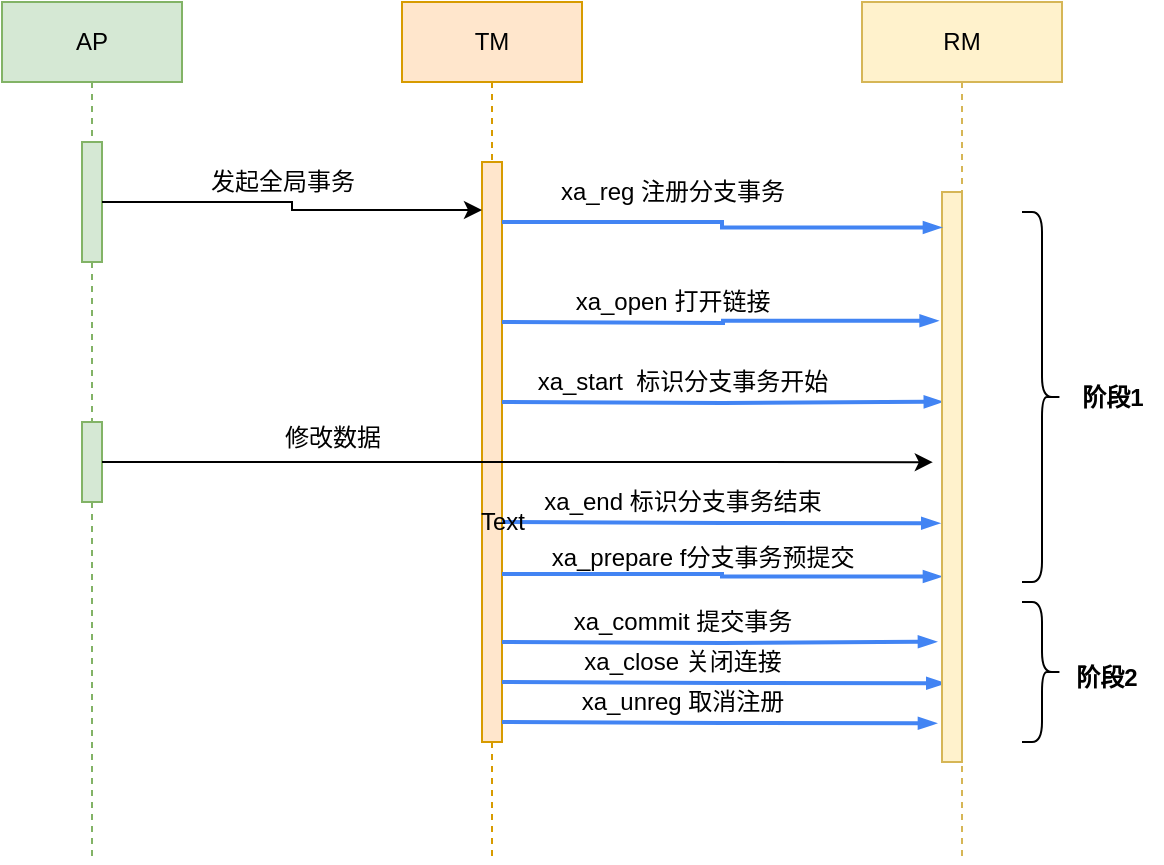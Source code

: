 <mxfile version="16.1.2" type="device"><diagram id="uwQ7fB3vAcFdgCGHM-jJ" name="第 1 页"><mxGraphModel dx="1104" dy="680" grid="1" gridSize="10" guides="1" tooltips="1" connect="1" arrows="1" fold="1" page="1" pageScale="1" pageWidth="827" pageHeight="1169" math="0" shadow="0"><root><mxCell id="0"/><mxCell id="1" parent="0"/><mxCell id="gxXR6-Cvvx1Od_g-BVg4-1" value="AP" style="shape=umlLifeline;perimeter=lifelinePerimeter;whiteSpace=wrap;html=1;container=1;collapsible=0;recursiveResize=0;outlineConnect=0;fillColor=#d5e8d4;strokeColor=#82b366;" vertex="1" parent="1"><mxGeometry x="160" y="490" width="90" height="430" as="geometry"/></mxCell><mxCell id="gxXR6-Cvvx1Od_g-BVg4-4" value="" style="html=1;points=[];perimeter=orthogonalPerimeter;fillColor=#d5e8d4;strokeColor=#82b366;" vertex="1" parent="gxXR6-Cvvx1Od_g-BVg4-1"><mxGeometry x="40" y="70" width="10" height="60" as="geometry"/></mxCell><mxCell id="gxXR6-Cvvx1Od_g-BVg4-16" value="" style="html=1;points=[];perimeter=orthogonalPerimeter;fillColor=#d5e8d4;strokeColor=#82b366;" vertex="1" parent="gxXR6-Cvvx1Od_g-BVg4-1"><mxGeometry x="40" y="210" width="10" height="40" as="geometry"/></mxCell><mxCell id="gxXR6-Cvvx1Od_g-BVg4-2" value="TM" style="shape=umlLifeline;perimeter=lifelinePerimeter;whiteSpace=wrap;html=1;container=1;collapsible=0;recursiveResize=0;outlineConnect=0;fillColor=#ffe6cc;strokeColor=#d79b00;" vertex="1" parent="1"><mxGeometry x="360" y="490" width="90" height="430" as="geometry"/></mxCell><mxCell id="gxXR6-Cvvx1Od_g-BVg4-6" value="" style="html=1;points=[];perimeter=orthogonalPerimeter;fillColor=#ffe6cc;strokeColor=#d79b00;" vertex="1" parent="gxXR6-Cvvx1Od_g-BVg4-2"><mxGeometry x="40" y="80" width="10" height="290" as="geometry"/></mxCell><mxCell id="gxXR6-Cvvx1Od_g-BVg4-11" value="" style="edgeStyle=orthogonalEdgeStyle;fontSize=12;html=1;endArrow=blockThin;endFill=1;rounded=0;strokeWidth=2;endSize=4;startSize=4;dashed=0;strokeColor=#4284F3;entryX=-0.21;entryY=0.226;entryDx=0;entryDy=0;entryPerimeter=0;" edge="1" parent="gxXR6-Cvvx1Od_g-BVg4-2" target="gxXR6-Cvvx1Od_g-BVg4-8"><mxGeometry width="100" relative="1" as="geometry"><mxPoint x="50" y="160" as="sourcePoint"/><mxPoint x="220" y="160" as="targetPoint"/></mxGeometry></mxCell><mxCell id="gxXR6-Cvvx1Od_g-BVg4-13" value="" style="edgeStyle=orthogonalEdgeStyle;fontSize=12;html=1;endArrow=blockThin;endFill=1;rounded=0;strokeWidth=2;endSize=4;startSize=4;dashed=0;strokeColor=#4284F3;entryX=0;entryY=0.368;entryDx=0;entryDy=0;entryPerimeter=0;" edge="1" parent="gxXR6-Cvvx1Od_g-BVg4-2" target="gxXR6-Cvvx1Od_g-BVg4-8"><mxGeometry width="100" relative="1" as="geometry"><mxPoint x="50" y="200" as="sourcePoint"/><mxPoint x="150" y="200" as="targetPoint"/></mxGeometry></mxCell><mxCell id="gxXR6-Cvvx1Od_g-BVg4-21" value="" style="edgeStyle=orthogonalEdgeStyle;fontSize=12;html=1;endArrow=blockThin;endFill=1;rounded=0;strokeWidth=2;endSize=4;startSize=4;dashed=0;strokeColor=#4284F3;entryX=-0.043;entryY=0.81;entryDx=0;entryDy=0;entryPerimeter=0;" edge="1" parent="gxXR6-Cvvx1Od_g-BVg4-2"><mxGeometry width="100" relative="1" as="geometry"><mxPoint x="50" y="286" as="sourcePoint"/><mxPoint x="269.57" y="287.3" as="targetPoint"/><Array as="points"><mxPoint x="160" y="286"/><mxPoint x="160" y="287"/></Array></mxGeometry></mxCell><mxCell id="gxXR6-Cvvx1Od_g-BVg4-23" value="" style="edgeStyle=orthogonalEdgeStyle;fontSize=12;html=1;endArrow=blockThin;endFill=1;rounded=0;strokeWidth=2;endSize=4;startSize=4;dashed=0;strokeColor=#4284F3;entryX=-0.293;entryY=0.789;entryDx=0;entryDy=0;entryPerimeter=0;" edge="1" parent="gxXR6-Cvvx1Od_g-BVg4-2" target="gxXR6-Cvvx1Od_g-BVg4-8"><mxGeometry width="100" relative="1" as="geometry"><mxPoint x="50" y="320" as="sourcePoint"/><mxPoint x="150" y="320" as="targetPoint"/></mxGeometry></mxCell><mxCell id="gxXR6-Cvvx1Od_g-BVg4-25" value="" style="edgeStyle=orthogonalEdgeStyle;fontSize=12;html=1;endArrow=blockThin;endFill=1;rounded=0;strokeWidth=2;endSize=4;startSize=4;dashed=0;strokeColor=#4284F3;entryX=0.124;entryY=0.862;entryDx=0;entryDy=0;entryPerimeter=0;" edge="1" parent="gxXR6-Cvvx1Od_g-BVg4-2" target="gxXR6-Cvvx1Od_g-BVg4-8"><mxGeometry width="100" relative="1" as="geometry"><mxPoint x="50" y="340" as="sourcePoint"/><mxPoint x="150" y="340" as="targetPoint"/></mxGeometry></mxCell><mxCell id="gxXR6-Cvvx1Od_g-BVg4-27" value="" style="edgeStyle=orthogonalEdgeStyle;fontSize=12;html=1;endArrow=blockThin;endFill=1;rounded=0;strokeWidth=2;endSize=4;startSize=4;dashed=0;strokeColor=#4284F3;entryX=-0.293;entryY=0.932;entryDx=0;entryDy=0;entryPerimeter=0;" edge="1" parent="gxXR6-Cvvx1Od_g-BVg4-2" target="gxXR6-Cvvx1Od_g-BVg4-8"><mxGeometry width="100" relative="1" as="geometry"><mxPoint x="50" y="360" as="sourcePoint"/><mxPoint x="150" y="360" as="targetPoint"/></mxGeometry></mxCell><mxCell id="gxXR6-Cvvx1Od_g-BVg4-3" value="RM" style="shape=umlLifeline;perimeter=lifelinePerimeter;whiteSpace=wrap;html=1;container=1;collapsible=0;recursiveResize=0;outlineConnect=0;fillColor=#fff2cc;strokeColor=#d6b656;" vertex="1" parent="1"><mxGeometry x="590" y="490" width="100" height="430" as="geometry"/></mxCell><mxCell id="gxXR6-Cvvx1Od_g-BVg4-8" value="" style="html=1;points=[];perimeter=orthogonalPerimeter;fillColor=#fff2cc;strokeColor=#d6b656;" vertex="1" parent="gxXR6-Cvvx1Od_g-BVg4-3"><mxGeometry x="40" y="95" width="10" height="285" as="geometry"/></mxCell><mxCell id="gxXR6-Cvvx1Od_g-BVg4-29" value="" style="shape=curlyBracket;whiteSpace=wrap;html=1;rounded=1;flipH=1;" vertex="1" parent="gxXR6-Cvvx1Od_g-BVg4-3"><mxGeometry x="80" y="105" width="20" height="185" as="geometry"/></mxCell><mxCell id="gxXR6-Cvvx1Od_g-BVg4-31" value="" style="shape=curlyBracket;whiteSpace=wrap;html=1;rounded=1;flipH=1;" vertex="1" parent="gxXR6-Cvvx1Od_g-BVg4-3"><mxGeometry x="80" y="300" width="20" height="70" as="geometry"/></mxCell><mxCell id="gxXR6-Cvvx1Od_g-BVg4-5" style="edgeStyle=orthogonalEdgeStyle;rounded=0;orthogonalLoop=1;jettySize=auto;html=1;" edge="1" parent="1" source="gxXR6-Cvvx1Od_g-BVg4-4"><mxGeometry relative="1" as="geometry"><mxPoint x="400" y="594" as="targetPoint"/><Array as="points"><mxPoint x="305" y="590"/><mxPoint x="305" y="594"/></Array></mxGeometry></mxCell><mxCell id="gxXR6-Cvvx1Od_g-BVg4-7" value="发起全局事务" style="text;html=1;align=center;verticalAlign=middle;resizable=0;points=[];autosize=1;strokeColor=none;fillColor=none;" vertex="1" parent="1"><mxGeometry x="255" y="570" width="90" height="20" as="geometry"/></mxCell><mxCell id="gxXR6-Cvvx1Od_g-BVg4-9" value="" style="edgeStyle=orthogonalEdgeStyle;fontSize=12;html=1;endArrow=blockThin;endFill=1;rounded=0;strokeWidth=2;endSize=4;startSize=4;dashed=0;strokeColor=#4284F3;entryX=-0.043;entryY=0.077;entryDx=0;entryDy=0;entryPerimeter=0;" edge="1" parent="1"><mxGeometry width="100" relative="1" as="geometry"><mxPoint x="410" y="600" as="sourcePoint"/><mxPoint x="629.57" y="602.71" as="targetPoint"/><Array as="points"><mxPoint x="520" y="600"/><mxPoint x="520" y="603"/></Array></mxGeometry></mxCell><mxCell id="gxXR6-Cvvx1Od_g-BVg4-10" value="xa_reg 注册分支事务" style="text;html=1;align=center;verticalAlign=middle;resizable=0;points=[];autosize=1;strokeColor=none;fillColor=none;" vertex="1" parent="1"><mxGeometry x="430" y="575" width="130" height="20" as="geometry"/></mxCell><mxCell id="gxXR6-Cvvx1Od_g-BVg4-12" value="xa_open 打开链接" style="text;html=1;align=center;verticalAlign=middle;resizable=0;points=[];autosize=1;strokeColor=none;fillColor=none;" vertex="1" parent="1"><mxGeometry x="440" y="630" width="110" height="20" as="geometry"/></mxCell><mxCell id="gxXR6-Cvvx1Od_g-BVg4-14" value="xa_start&amp;nbsp; 标识分支事务开始" style="text;html=1;align=center;verticalAlign=middle;resizable=0;points=[];autosize=1;strokeColor=none;fillColor=none;" vertex="1" parent="1"><mxGeometry x="420" y="670" width="160" height="20" as="geometry"/></mxCell><mxCell id="gxXR6-Cvvx1Od_g-BVg4-17" style="edgeStyle=orthogonalEdgeStyle;rounded=0;orthogonalLoop=1;jettySize=auto;html=1;entryX=-0.46;entryY=0.474;entryDx=0;entryDy=0;entryPerimeter=0;" edge="1" parent="1" source="gxXR6-Cvvx1Od_g-BVg4-16" target="gxXR6-Cvvx1Od_g-BVg4-8"><mxGeometry relative="1" as="geometry"><Array as="points"/></mxGeometry></mxCell><mxCell id="gxXR6-Cvvx1Od_g-BVg4-18" value="修改数据" style="text;html=1;align=center;verticalAlign=middle;resizable=0;points=[];autosize=1;strokeColor=none;fillColor=none;" vertex="1" parent="1"><mxGeometry x="295" y="698" width="60" height="20" as="geometry"/></mxCell><mxCell id="gxXR6-Cvvx1Od_g-BVg4-19" value="" style="edgeStyle=orthogonalEdgeStyle;fontSize=12;html=1;endArrow=blockThin;endFill=1;rounded=0;strokeWidth=2;endSize=4;startSize=4;dashed=0;strokeColor=#4284F3;entryX=-0.127;entryY=0.581;entryDx=0;entryDy=0;entryPerimeter=0;" edge="1" parent="1" target="gxXR6-Cvvx1Od_g-BVg4-8"><mxGeometry width="100" relative="1" as="geometry"><mxPoint x="410" y="750" as="sourcePoint"/><mxPoint x="510" y="750" as="targetPoint"/></mxGeometry></mxCell><mxCell id="gxXR6-Cvvx1Od_g-BVg4-20" value="xa_end 标识分支事务结束" style="text;html=1;align=center;verticalAlign=middle;resizable=0;points=[];autosize=1;strokeColor=none;fillColor=none;" vertex="1" parent="1"><mxGeometry x="425" y="730" width="150" height="20" as="geometry"/></mxCell><mxCell id="gxXR6-Cvvx1Od_g-BVg4-22" value="xa_prepare f分支事务预提交" style="text;html=1;align=center;verticalAlign=middle;resizable=0;points=[];autosize=1;strokeColor=none;fillColor=none;" vertex="1" parent="1"><mxGeometry x="425" y="758" width="170" height="20" as="geometry"/></mxCell><mxCell id="gxXR6-Cvvx1Od_g-BVg4-24" value="xa_commit 提交事务" style="text;html=1;align=center;verticalAlign=middle;resizable=0;points=[];autosize=1;strokeColor=none;fillColor=none;" vertex="1" parent="1"><mxGeometry x="440" y="790" width="120" height="20" as="geometry"/></mxCell><mxCell id="gxXR6-Cvvx1Od_g-BVg4-26" value="xa_close 关闭连接" style="text;html=1;align=center;verticalAlign=middle;resizable=0;points=[];autosize=1;strokeColor=none;fillColor=none;" vertex="1" parent="1"><mxGeometry x="445" y="810" width="110" height="20" as="geometry"/></mxCell><mxCell id="gxXR6-Cvvx1Od_g-BVg4-28" value="xa_unreg 取消注册" style="text;html=1;align=center;verticalAlign=middle;resizable=0;points=[];autosize=1;strokeColor=none;fillColor=none;" vertex="1" parent="1"><mxGeometry x="440" y="830" width="120" height="20" as="geometry"/></mxCell><mxCell id="gxXR6-Cvvx1Od_g-BVg4-30" value="&lt;b&gt;阶段1&lt;/b&gt;" style="text;html=1;align=center;verticalAlign=middle;resizable=0;points=[];autosize=1;strokeColor=none;fillColor=none;" vertex="1" parent="1"><mxGeometry x="690" y="678" width="50" height="20" as="geometry"/></mxCell><mxCell id="gxXR6-Cvvx1Od_g-BVg4-32" value="&lt;b&gt;阶段2&lt;/b&gt;" style="text;html=1;align=center;verticalAlign=middle;resizable=0;points=[];autosize=1;strokeColor=none;fillColor=none;" vertex="1" parent="1"><mxGeometry x="687" y="818" width="50" height="20" as="geometry"/></mxCell><mxCell id="gxXR6-Cvvx1Od_g-BVg4-33" value="Text" style="text;html=1;resizable=0;autosize=1;align=center;verticalAlign=middle;points=[];fillColor=none;strokeColor=none;rounded=0;" vertex="1" parent="1"><mxGeometry x="390" y="740" width="40" height="20" as="geometry"/></mxCell></root></mxGraphModel></diagram></mxfile>
